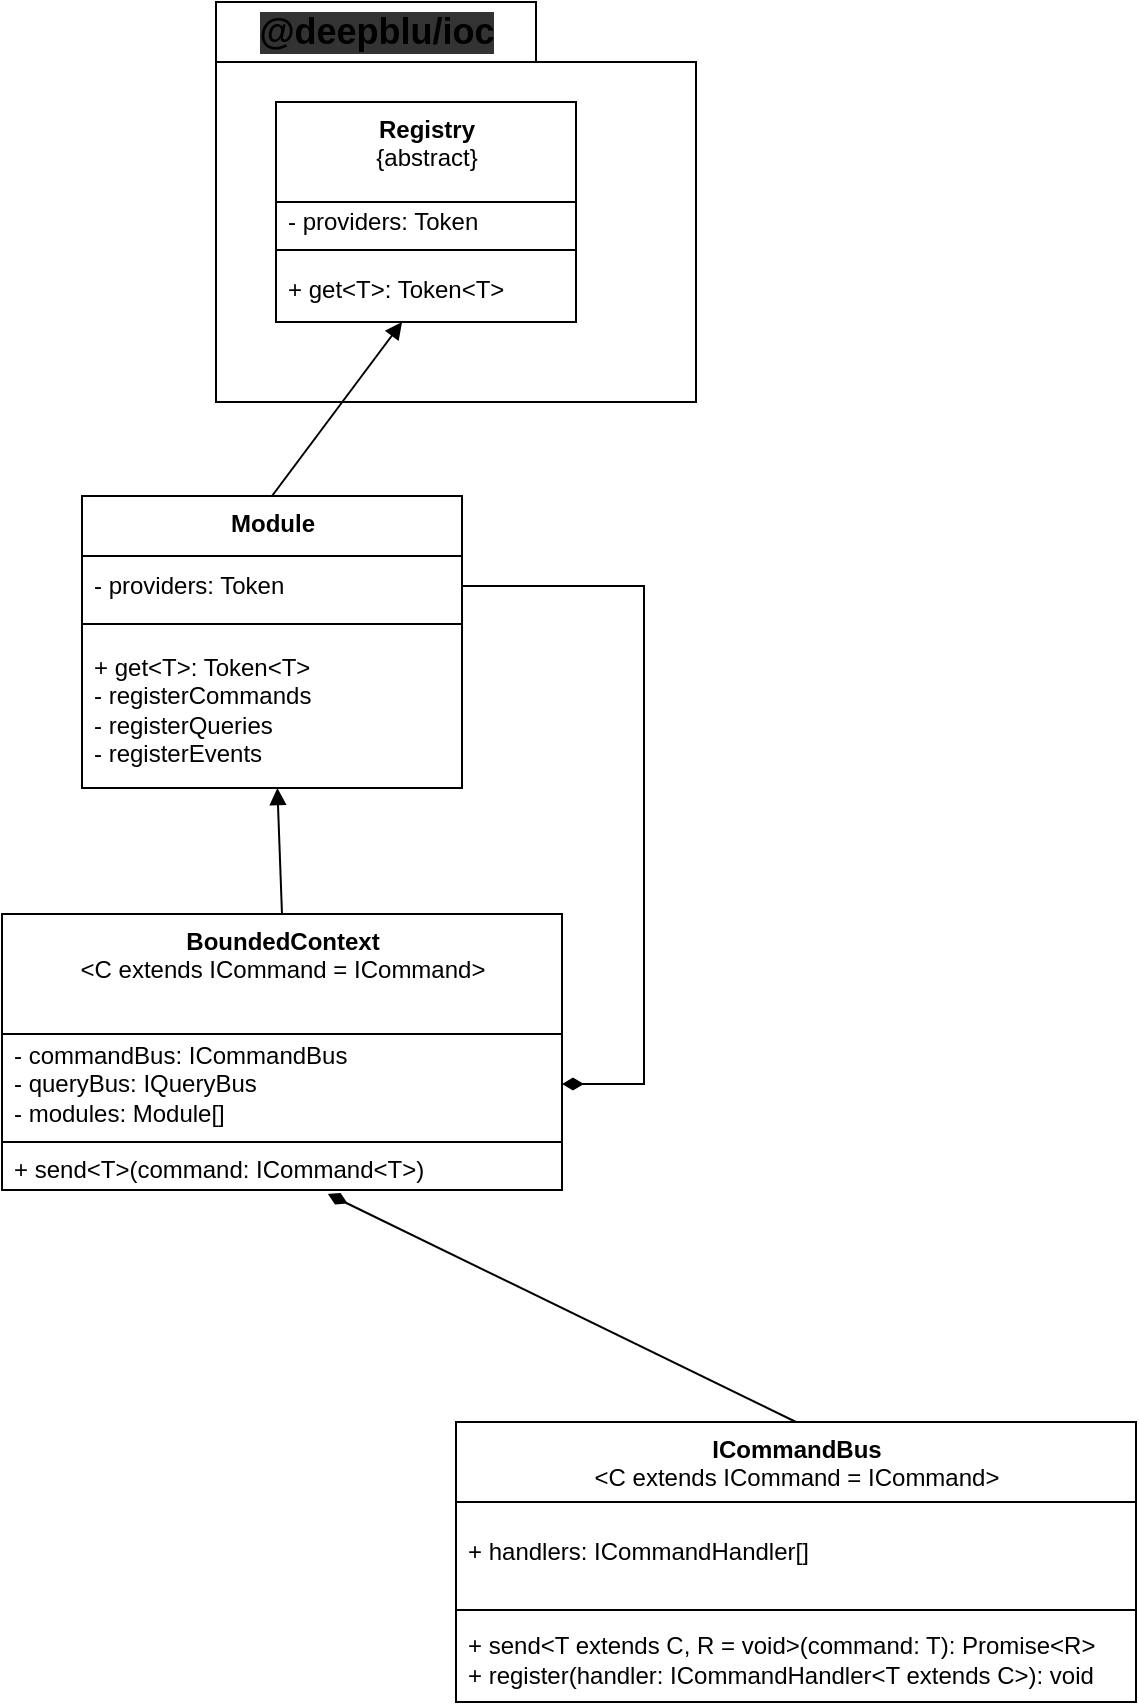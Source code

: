 <mxfile>
    <diagram id="5fLMRzGxoJMsJcf2eYb4" name="Page-1">
        <mxGraphModel dx="1645" dy="1011" grid="0" gridSize="10" guides="1" tooltips="1" connect="1" arrows="1" fold="1" page="1" pageScale="1" pageWidth="1169" pageHeight="827" background="none" math="0" shadow="0">
            <root>
                <mxCell id="0"/>
                <mxCell id="1" parent="0"/>
                <mxCell id="45" value="Classes" parent="0"/>
                <mxCell id="76" value="@deepblu/ioc" style="shape=folder;fontStyle=1;tabWidth=160;tabHeight=30;tabPosition=left;html=1;boundedLbl=1;labelInHeader=1;container=1;collapsible=0;recursiveResize=0;labelBackgroundColor=#333333;fontSize=18;" vertex="1" parent="45">
                    <mxGeometry x="510" y="60" width="240" height="200" as="geometry"/>
                </mxCell>
                <mxCell id="46" value="&lt;b&gt;Registry&lt;/b&gt;&lt;br&gt;{abstract}" style="swimlane;fontStyle=0;align=center;verticalAlign=top;childLayout=stackLayout;horizontal=1;startSize=50;horizontalStack=0;resizeParent=1;resizeParentMax=0;resizeLast=0;collapsible=0;marginBottom=0;html=1;rounded=0;" vertex="1" parent="76">
                    <mxGeometry x="30" y="50" width="150" height="110" as="geometry"/>
                </mxCell>
                <mxCell id="47" value="- providers: Token" style="text;html=1;strokeColor=none;fillColor=none;align=left;verticalAlign=middle;spacingLeft=4;spacingRight=4;overflow=hidden;rotatable=0;points=[[0,0.5],[1,0.5]];portConstraint=eastwest;rounded=0;" vertex="1" parent="46">
                    <mxGeometry y="50" width="150" height="20" as="geometry"/>
                </mxCell>
                <mxCell id="48" value="" style="line;strokeWidth=1;fillColor=none;align=left;verticalAlign=middle;spacingTop=-1;spacingLeft=3;spacingRight=3;rotatable=0;labelPosition=right;points=[];portConstraint=eastwest;rounded=0;" vertex="1" parent="46">
                    <mxGeometry y="70" width="150" height="8" as="geometry"/>
                </mxCell>
                <mxCell id="49" value="+ get&amp;lt;T&amp;gt;: Token&amp;lt;T&amp;gt;" style="text;html=1;strokeColor=none;fillColor=none;align=left;verticalAlign=middle;spacingLeft=4;spacingRight=4;overflow=hidden;rotatable=0;points=[[0,0.5],[1,0.5]];portConstraint=eastwest;rounded=0;" vertex="1" parent="46">
                    <mxGeometry y="78" width="150" height="32" as="geometry"/>
                </mxCell>
                <mxCell id="50" value="&lt;b&gt;Module&lt;/b&gt;" style="swimlane;fontStyle=0;align=center;verticalAlign=top;childLayout=stackLayout;horizontal=1;startSize=30;horizontalStack=0;resizeParent=1;resizeParentMax=0;resizeLast=0;collapsible=0;marginBottom=0;html=1;rounded=0;" vertex="1" parent="45">
                    <mxGeometry x="443" y="307" width="190" height="146" as="geometry"/>
                </mxCell>
                <mxCell id="51" value="- providers: Token" style="text;html=1;strokeColor=none;fillColor=none;align=left;verticalAlign=middle;spacingLeft=4;spacingRight=4;overflow=hidden;rotatable=0;points=[[0,0.5],[1,0.5]];portConstraint=eastwest;rounded=0;" vertex="1" parent="50">
                    <mxGeometry y="30" width="190" height="30" as="geometry"/>
                </mxCell>
                <mxCell id="52" value="" style="line;strokeWidth=1;fillColor=none;align=left;verticalAlign=middle;spacingTop=-1;spacingLeft=3;spacingRight=3;rotatable=0;labelPosition=right;points=[];portConstraint=eastwest;rounded=0;" vertex="1" parent="50">
                    <mxGeometry y="60" width="190" height="8" as="geometry"/>
                </mxCell>
                <mxCell id="53" value="+ get&amp;lt;T&amp;gt;: Token&amp;lt;T&amp;gt;&lt;br&gt;- registerCommands&lt;br&gt;- registerQueries&lt;br&gt;- registerEvents" style="text;html=1;strokeColor=none;fillColor=none;align=left;verticalAlign=middle;spacingLeft=4;spacingRight=4;overflow=hidden;rotatable=0;points=[[0,0.5],[1,0.5]];portConstraint=eastwest;rounded=0;" vertex="1" parent="50">
                    <mxGeometry y="68" width="190" height="78" as="geometry"/>
                </mxCell>
                <mxCell id="54" value="" style="html=1;verticalAlign=bottom;labelBackgroundColor=none;endArrow=block;endFill=1;exitX=0.5;exitY=0;exitDx=0;exitDy=0;rounded=0;" edge="1" parent="45" source="50" target="49">
                    <mxGeometry width="160" relative="1" as="geometry">
                        <mxPoint x="800" y="660" as="sourcePoint"/>
                        <mxPoint x="960" y="660" as="targetPoint"/>
                    </mxGeometry>
                </mxCell>
                <mxCell id="57" value="&lt;b&gt;BoundedContext&lt;br&gt;&lt;/b&gt;&amp;lt;C extends ICommand = ICommand&amp;gt;&lt;b&gt;&lt;br&gt;&lt;/b&gt;" style="swimlane;fontStyle=0;align=center;verticalAlign=top;childLayout=stackLayout;horizontal=1;startSize=60;horizontalStack=0;resizeParent=1;resizeParentMax=0;resizeLast=0;collapsible=0;marginBottom=0;html=1;rounded=0;" vertex="1" parent="45">
                    <mxGeometry x="403" y="516" width="280" height="138" as="geometry"/>
                </mxCell>
                <mxCell id="58" value="- commandBus: ICommandBus&lt;br&gt;- queryBus: IQueryBus&lt;br&gt;- modules: Module[]" style="text;html=1;strokeColor=none;fillColor=none;align=left;verticalAlign=middle;spacingLeft=4;spacingRight=4;overflow=hidden;rotatable=0;points=[[0,0.5],[1,0.5]];portConstraint=eastwest;rounded=0;" vertex="1" parent="57">
                    <mxGeometry y="60" width="280" height="50" as="geometry"/>
                </mxCell>
                <mxCell id="59" value="" style="line;strokeWidth=1;fillColor=none;align=left;verticalAlign=middle;spacingTop=-1;spacingLeft=3;spacingRight=3;rotatable=0;labelPosition=right;points=[];portConstraint=eastwest;rounded=0;" vertex="1" parent="57">
                    <mxGeometry y="110" width="280" height="8" as="geometry"/>
                </mxCell>
                <mxCell id="60" value="+ send&amp;lt;T&amp;gt;(command: ICommand&amp;lt;T&amp;gt;)" style="text;html=1;strokeColor=none;fillColor=none;align=left;verticalAlign=middle;spacingLeft=4;spacingRight=4;overflow=hidden;rotatable=0;points=[[0,0.5],[1,0.5]];portConstraint=eastwest;rounded=0;" vertex="1" parent="57">
                    <mxGeometry y="118" width="280" height="20" as="geometry"/>
                </mxCell>
                <mxCell id="64" value="" style="endArrow=none;startArrow=diamondThin;endFill=0;startFill=1;html=1;verticalAlign=bottom;labelBackgroundColor=none;strokeWidth=1;startSize=8;endSize=8;entryX=1;entryY=0.5;entryDx=0;entryDy=0;rounded=0;exitX=1;exitY=0.5;exitDx=0;exitDy=0;" edge="1" parent="45" source="58" target="51">
                    <mxGeometry width="160" relative="1" as="geometry">
                        <mxPoint x="490" y="480" as="sourcePoint"/>
                        <mxPoint x="650" y="480" as="targetPoint"/>
                        <Array as="points">
                            <mxPoint x="724" y="601"/>
                            <mxPoint x="724" y="352"/>
                        </Array>
                    </mxGeometry>
                </mxCell>
                <mxCell id="69" value="&lt;b&gt;ICommandBus&lt;br&gt;&lt;/b&gt;&amp;lt;C extends ICommand = ICommand&amp;gt;&lt;b&gt;&lt;br&gt;&lt;/b&gt;" style="swimlane;fontStyle=0;align=center;verticalAlign=top;childLayout=stackLayout;horizontal=1;startSize=40;horizontalStack=0;resizeParent=1;resizeParentMax=0;resizeLast=0;collapsible=0;marginBottom=0;html=1;rounded=0;" vertex="1" parent="45">
                    <mxGeometry x="630" y="770" width="340" height="140" as="geometry"/>
                </mxCell>
                <mxCell id="70" value="+ handlers: ICommandHandler[]" style="text;html=1;strokeColor=none;fillColor=none;align=left;verticalAlign=middle;spacingLeft=4;spacingRight=4;overflow=hidden;rotatable=0;points=[[0,0.5],[1,0.5]];portConstraint=eastwest;rounded=0;" vertex="1" parent="69">
                    <mxGeometry y="40" width="340" height="50" as="geometry"/>
                </mxCell>
                <mxCell id="71" value="" style="line;strokeWidth=1;fillColor=none;align=left;verticalAlign=middle;spacingTop=-1;spacingLeft=3;spacingRight=3;rotatable=0;labelPosition=right;points=[];portConstraint=eastwest;rounded=0;" vertex="1" parent="69">
                    <mxGeometry y="90" width="340" height="8" as="geometry"/>
                </mxCell>
                <mxCell id="72" value="+ send&amp;lt;T extends C, R = void&amp;gt;(command: T): Promise&amp;lt;R&amp;gt;&lt;br&gt;+ register(handler: ICommandHandler&amp;lt;T extends C&amp;gt;): void" style="text;html=1;strokeColor=none;fillColor=none;align=left;verticalAlign=middle;spacingLeft=4;spacingRight=4;overflow=hidden;rotatable=0;points=[[0,0.5],[1,0.5]];portConstraint=eastwest;rounded=0;" vertex="1" parent="69">
                    <mxGeometry y="98" width="340" height="42" as="geometry"/>
                </mxCell>
                <mxCell id="73" value="" style="html=1;verticalAlign=bottom;labelBackgroundColor=none;endArrow=block;endFill=1;exitX=0.5;exitY=0;exitDx=0;exitDy=0;rounded=0;" edge="1" parent="45" source="57" target="50">
                    <mxGeometry width="160" relative="1" as="geometry">
                        <mxPoint x="865" y="410" as="sourcePoint"/>
                        <mxPoint x="741.471" y="290" as="targetPoint"/>
                    </mxGeometry>
                </mxCell>
                <mxCell id="74" value="" style="endArrow=none;startArrow=diamondThin;endFill=0;startFill=1;html=1;verticalAlign=bottom;labelBackgroundColor=none;strokeWidth=1;startSize=8;endSize=8;entryX=0.5;entryY=0;entryDx=0;entryDy=0;exitX=0.582;exitY=1.1;exitDx=0;exitDy=0;rounded=0;exitPerimeter=0;" edge="1" parent="45" source="60" target="69">
                    <mxGeometry width="160" relative="1" as="geometry">
                        <mxPoint x="690" y="485" as="sourcePoint"/>
                        <mxPoint x="770" y="455" as="targetPoint"/>
                    </mxGeometry>
                </mxCell>
            </root>
        </mxGraphModel>
    </diagram>
</mxfile>
